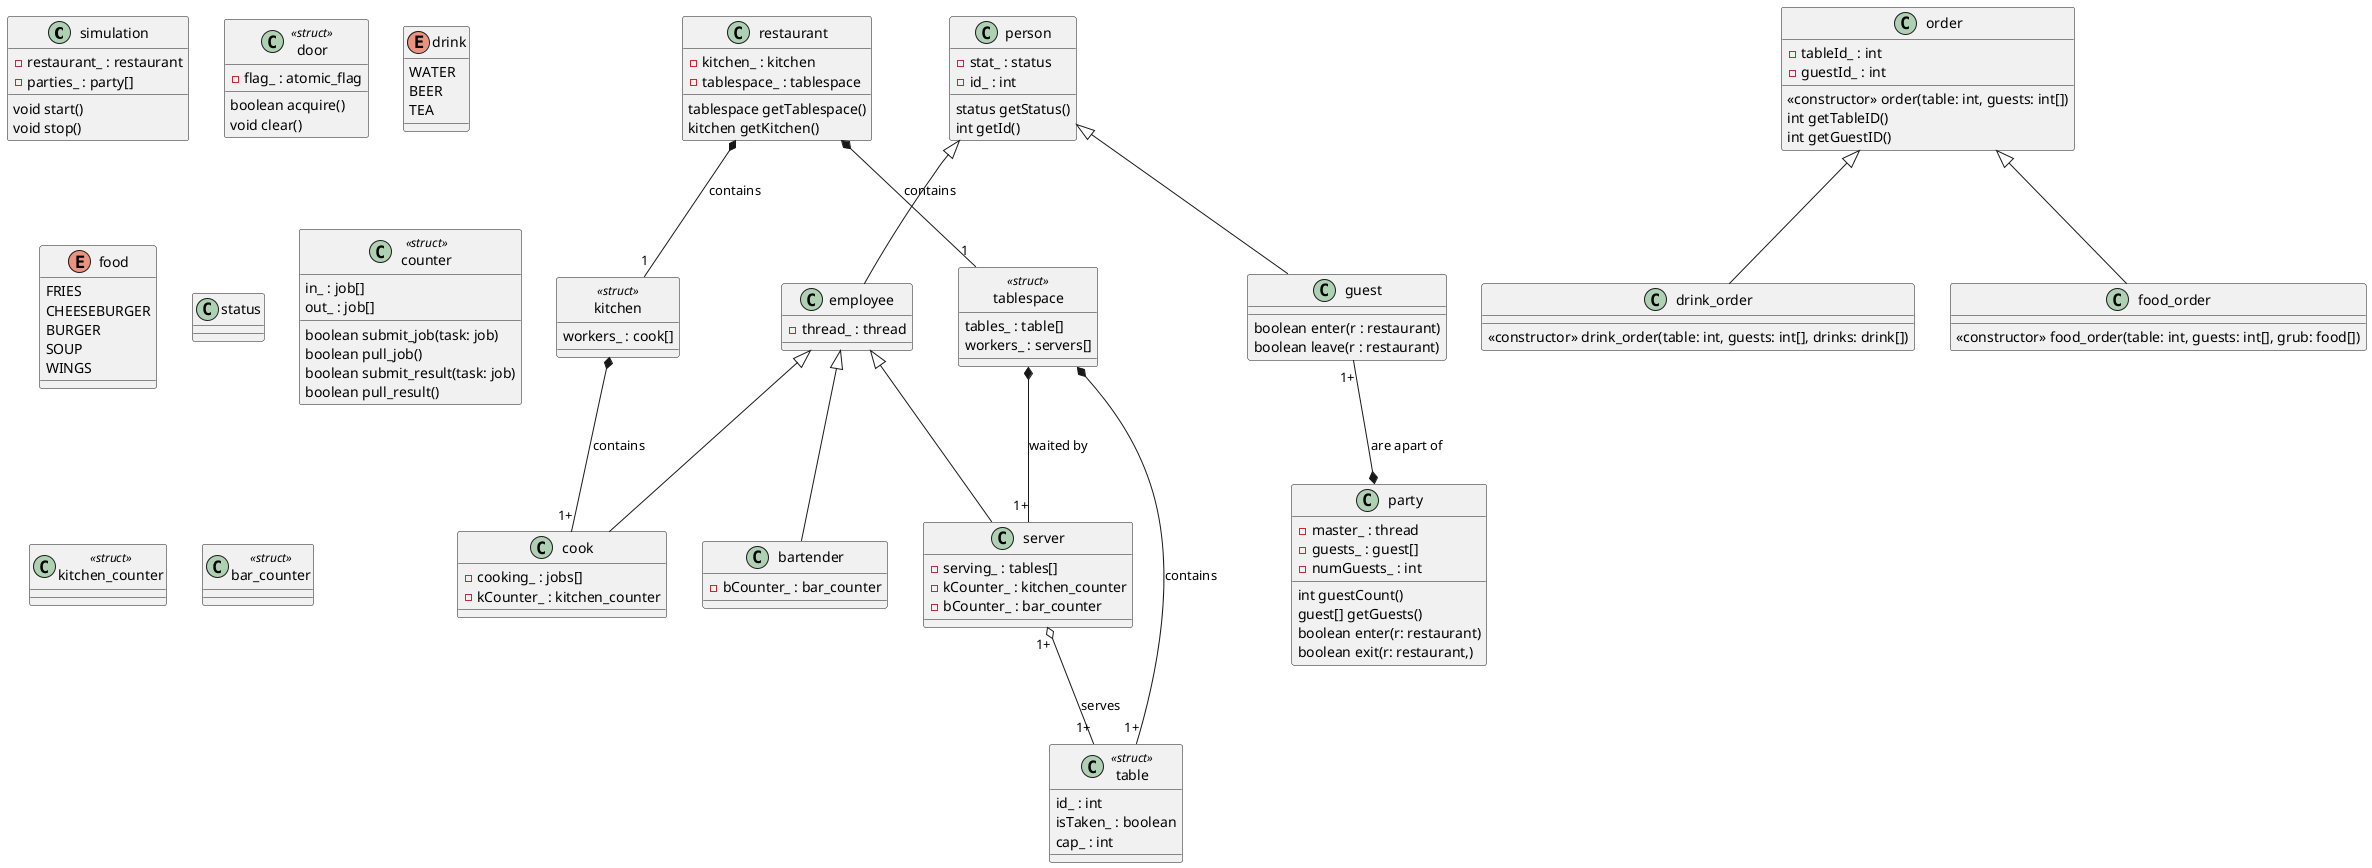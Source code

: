 @startuml classes

    class simulation {
        -restaurant_ : restaurant
        -parties_ : party[]

        void start()
        void stop()
    }

    class restaurant {
        -kitchen_ : kitchen
        -tablespace_ : tablespace

        tablespace getTablespace()
        kitchen getKitchen()

    }

    class door <<struct>> {
        -flag_ : atomic_flag

        boolean acquire()
        void clear()
    }

    class party {
        -master_ : thread
        -guests_ : guest[]
        -numGuests_ : int

        int guestCount()
        guest[] getGuests()
        boolean enter(r: restaurant)
        boolean exit(r: restaurant,)
    }

    class person {
        -stat_ : status
        -id_ : int

        status getStatus()
        int getId()

    }
    class cook {
        -cooking_ : jobs[]
        -kCounter_ : kitchen_counter
    }
    class server {
        -serving_ : tables[]
        -kCounter_ : kitchen_counter
        -bCounter_ : bar_counter
    }
    class guest {
        boolean enter(r : restaurant)
        boolean leave(r : restaurant)
    }
    class employee {
        -thread_ : thread
    }
    class bartender {
        -bCounter_ : bar_counter
    }
   
    class order {
        -tableId_ : int
        -guestId_ : int
        <<constructor>> order(table: int, guests: int[])
        int getTableID()
        int getGuestID()
    }
    class drink_order {
        <<constructor>> drink_order(table: int, guests: int[], drinks: drink[])
    }
    class food_order {
        <<constructor>> food_order(table: int, guests: int[], grub: food[])
    }
    enum drink {
        WATER
        BEER
        TEA
    }
    enum food {
        FRIES
        CHEESEBURGER
        BURGER
        SOUP
        WINGS
    }
    class status {

    }
    
    class table <<struct>> {
        id_ : int
        isTaken_ : boolean
        cap_ : int    
    }
    class kitchen <<struct>> {
        workers_ : cook[]
    }
    class tablespace <<struct>> {
        tables_ : table[]
        workers_ : servers[]
    }

    class counter <<struct>> {
        in_ : job[]
        out_ : job[]

        boolean submit_job(task: job)
        boolean pull_job()
        boolean submit_result(task: job)
        boolean pull_result()

    }

    class kitchen_counter <<struct>> {

    }

    class bar_counter <<struct>> {

    }

    restaurant *-- "1" tablespace : contains
    restaurant *-- "1" kitchen : contains 
    kitchen *-- "1+" cook : contains 
    tablespace *-- "1+" table : contains
    tablespace *-- "1+" server : waited by
    hide kitchen circle
    hide tablespace circle
    person <|-- guest
    employee <|-- cook
    employee <|-- server
    employee <|-- bartender
    person <|-- employee
    order <|-- food_order
    order <|-- drink_order

    guest "1+" --* party : are apart of
    server "1+" o-- "1+" table : serves

    
@enduml